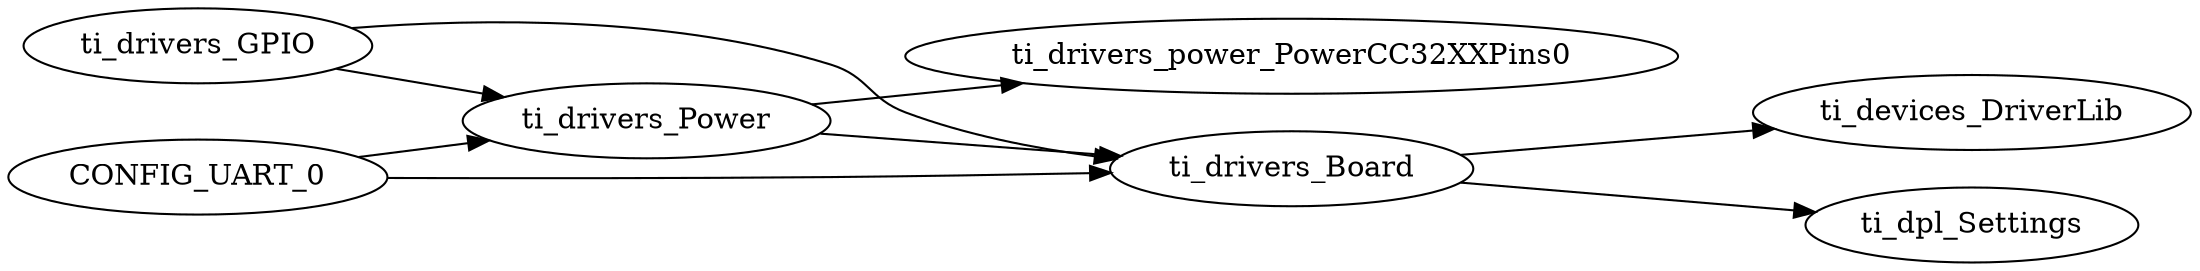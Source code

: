 digraph Model
{
    graph[rankdir=LR]

    // mod.$name=/ti/devices/DriverLib

    // mod.$name=/ti/dpl/Settings

    // mod.$name=/ti/drivers/Board
    ti_drivers_Board -> ti_devices_DriverLib
    ti_drivers_Board -> ti_dpl_Settings

    // mod.$name=/ti/drivers/GPIO
    ti_drivers_GPIO -> ti_drivers_Power
    ti_drivers_GPIO -> ti_drivers_Board

    // mod.$name=/ti/drivers/Power
    ti_drivers_Power -> ti_drivers_Board
    ti_drivers_Power -> ti_drivers_power_PowerCC32XXPins0

    // mod.$name=/ti/drivers/RTOS

    // mod.$name=/ti/drivers/UART
    CONFIG_UART_0 -> ti_drivers_Power
    CONFIG_UART_0 -> ti_drivers_Board

    // mod.$name=/ti/drivers/power/PowerCC32XXPins
}
